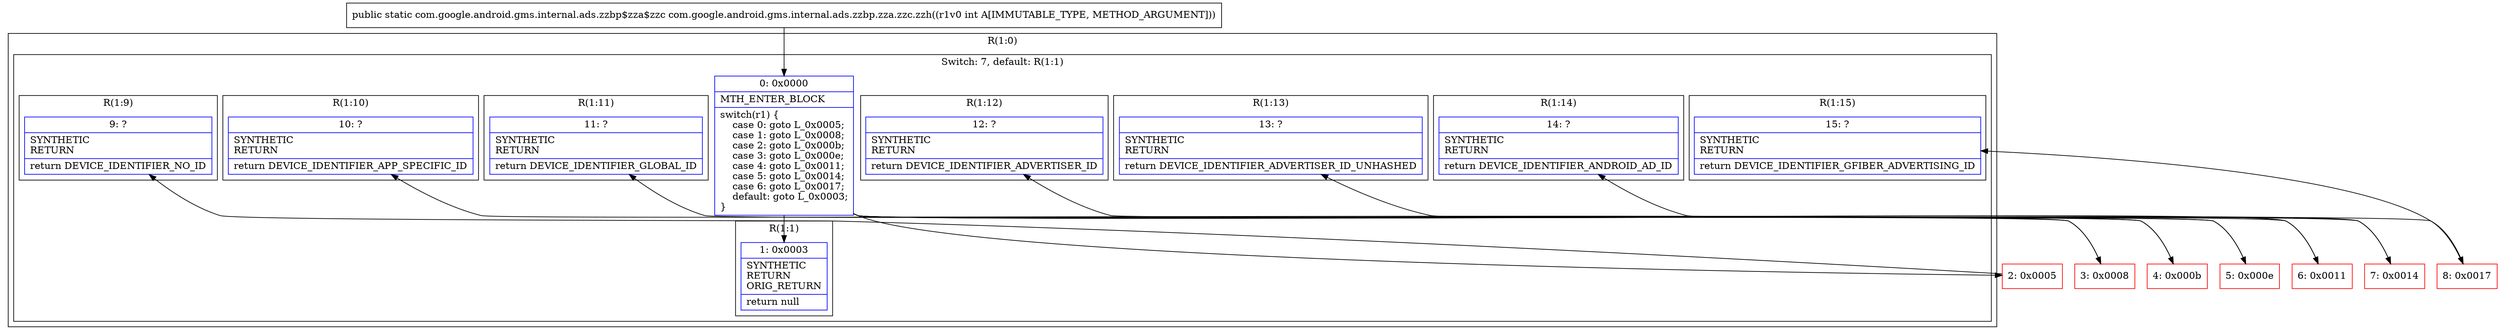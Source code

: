 digraph "CFG forcom.google.android.gms.internal.ads.zzbp.zza.zzc.zzh(I)Lcom\/google\/android\/gms\/internal\/ads\/zzbp$zza$zzc;" {
subgraph cluster_Region_1017964159 {
label = "R(1:0)";
node [shape=record,color=blue];
subgraph cluster_SwitchRegion_1820164065 {
label = "Switch: 7, default: R(1:1)";
node [shape=record,color=blue];
Node_0 [shape=record,label="{0\:\ 0x0000|MTH_ENTER_BLOCK\l|switch(r1) \{\l    case 0: goto L_0x0005;\l    case 1: goto L_0x0008;\l    case 2: goto L_0x000b;\l    case 3: goto L_0x000e;\l    case 4: goto L_0x0011;\l    case 5: goto L_0x0014;\l    case 6: goto L_0x0017;\l    default: goto L_0x0003;\l\}\l}"];
subgraph cluster_Region_983733499 {
label = "R(1:9)";
node [shape=record,color=blue];
Node_9 [shape=record,label="{9\:\ ?|SYNTHETIC\lRETURN\l|return DEVICE_IDENTIFIER_NO_ID\l}"];
}
subgraph cluster_Region_1802008399 {
label = "R(1:10)";
node [shape=record,color=blue];
Node_10 [shape=record,label="{10\:\ ?|SYNTHETIC\lRETURN\l|return DEVICE_IDENTIFIER_APP_SPECIFIC_ID\l}"];
}
subgraph cluster_Region_816638787 {
label = "R(1:11)";
node [shape=record,color=blue];
Node_11 [shape=record,label="{11\:\ ?|SYNTHETIC\lRETURN\l|return DEVICE_IDENTIFIER_GLOBAL_ID\l}"];
}
subgraph cluster_Region_933824704 {
label = "R(1:12)";
node [shape=record,color=blue];
Node_12 [shape=record,label="{12\:\ ?|SYNTHETIC\lRETURN\l|return DEVICE_IDENTIFIER_ADVERTISER_ID\l}"];
}
subgraph cluster_Region_419579778 {
label = "R(1:13)";
node [shape=record,color=blue];
Node_13 [shape=record,label="{13\:\ ?|SYNTHETIC\lRETURN\l|return DEVICE_IDENTIFIER_ADVERTISER_ID_UNHASHED\l}"];
}
subgraph cluster_Region_829983202 {
label = "R(1:14)";
node [shape=record,color=blue];
Node_14 [shape=record,label="{14\:\ ?|SYNTHETIC\lRETURN\l|return DEVICE_IDENTIFIER_ANDROID_AD_ID\l}"];
}
subgraph cluster_Region_1717144189 {
label = "R(1:15)";
node [shape=record,color=blue];
Node_15 [shape=record,label="{15\:\ ?|SYNTHETIC\lRETURN\l|return DEVICE_IDENTIFIER_GFIBER_ADVERTISING_ID\l}"];
}
subgraph cluster_Region_432632190 {
label = "R(1:1)";
node [shape=record,color=blue];
Node_1 [shape=record,label="{1\:\ 0x0003|SYNTHETIC\lRETURN\lORIG_RETURN\l|return null\l}"];
}
}
}
Node_2 [shape=record,color=red,label="{2\:\ 0x0005}"];
Node_3 [shape=record,color=red,label="{3\:\ 0x0008}"];
Node_4 [shape=record,color=red,label="{4\:\ 0x000b}"];
Node_5 [shape=record,color=red,label="{5\:\ 0x000e}"];
Node_6 [shape=record,color=red,label="{6\:\ 0x0011}"];
Node_7 [shape=record,color=red,label="{7\:\ 0x0014}"];
Node_8 [shape=record,color=red,label="{8\:\ 0x0017}"];
MethodNode[shape=record,label="{public static com.google.android.gms.internal.ads.zzbp$zza$zzc com.google.android.gms.internal.ads.zzbp.zza.zzc.zzh((r1v0 int A[IMMUTABLE_TYPE, METHOD_ARGUMENT])) }"];
MethodNode -> Node_0;
Node_0 -> Node_1;
Node_0 -> Node_2;
Node_0 -> Node_3;
Node_0 -> Node_4;
Node_0 -> Node_5;
Node_0 -> Node_6;
Node_0 -> Node_7;
Node_0 -> Node_8;
Node_2 -> Node_9;
Node_3 -> Node_10;
Node_4 -> Node_11;
Node_5 -> Node_12;
Node_6 -> Node_13;
Node_7 -> Node_14;
Node_8 -> Node_15;
}

